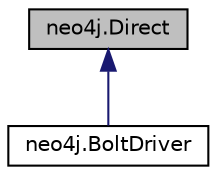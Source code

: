 digraph "neo4j.Direct"
{
 // LATEX_PDF_SIZE
  edge [fontname="Helvetica",fontsize="10",labelfontname="Helvetica",labelfontsize="10"];
  node [fontname="Helvetica",fontsize="10",shape=record];
  Node1 [label="neo4j.Direct",height=0.2,width=0.4,color="black", fillcolor="grey75", style="filled", fontcolor="black",tooltip=" "];
  Node1 -> Node2 [dir="back",color="midnightblue",fontsize="10",style="solid"];
  Node2 [label="neo4j.BoltDriver",height=0.2,width=0.4,color="black", fillcolor="white", style="filled",URL="$classneo4j_1_1_bolt_driver.html",tooltip=" "];
}
